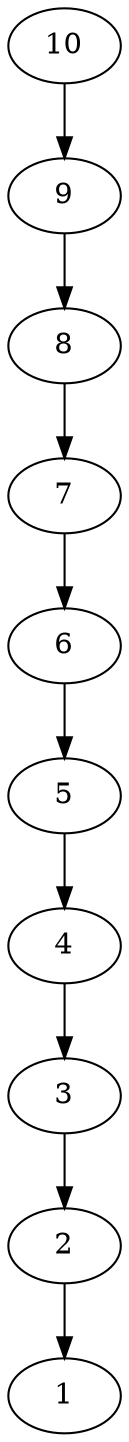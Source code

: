 digraph generated {
    2 -> 1
    3 -> 2
    4 -> 3
    5 -> 4
    6 -> 5
    7 -> 6
    8 -> 7
    9 -> 8
    10 -> 9
}
